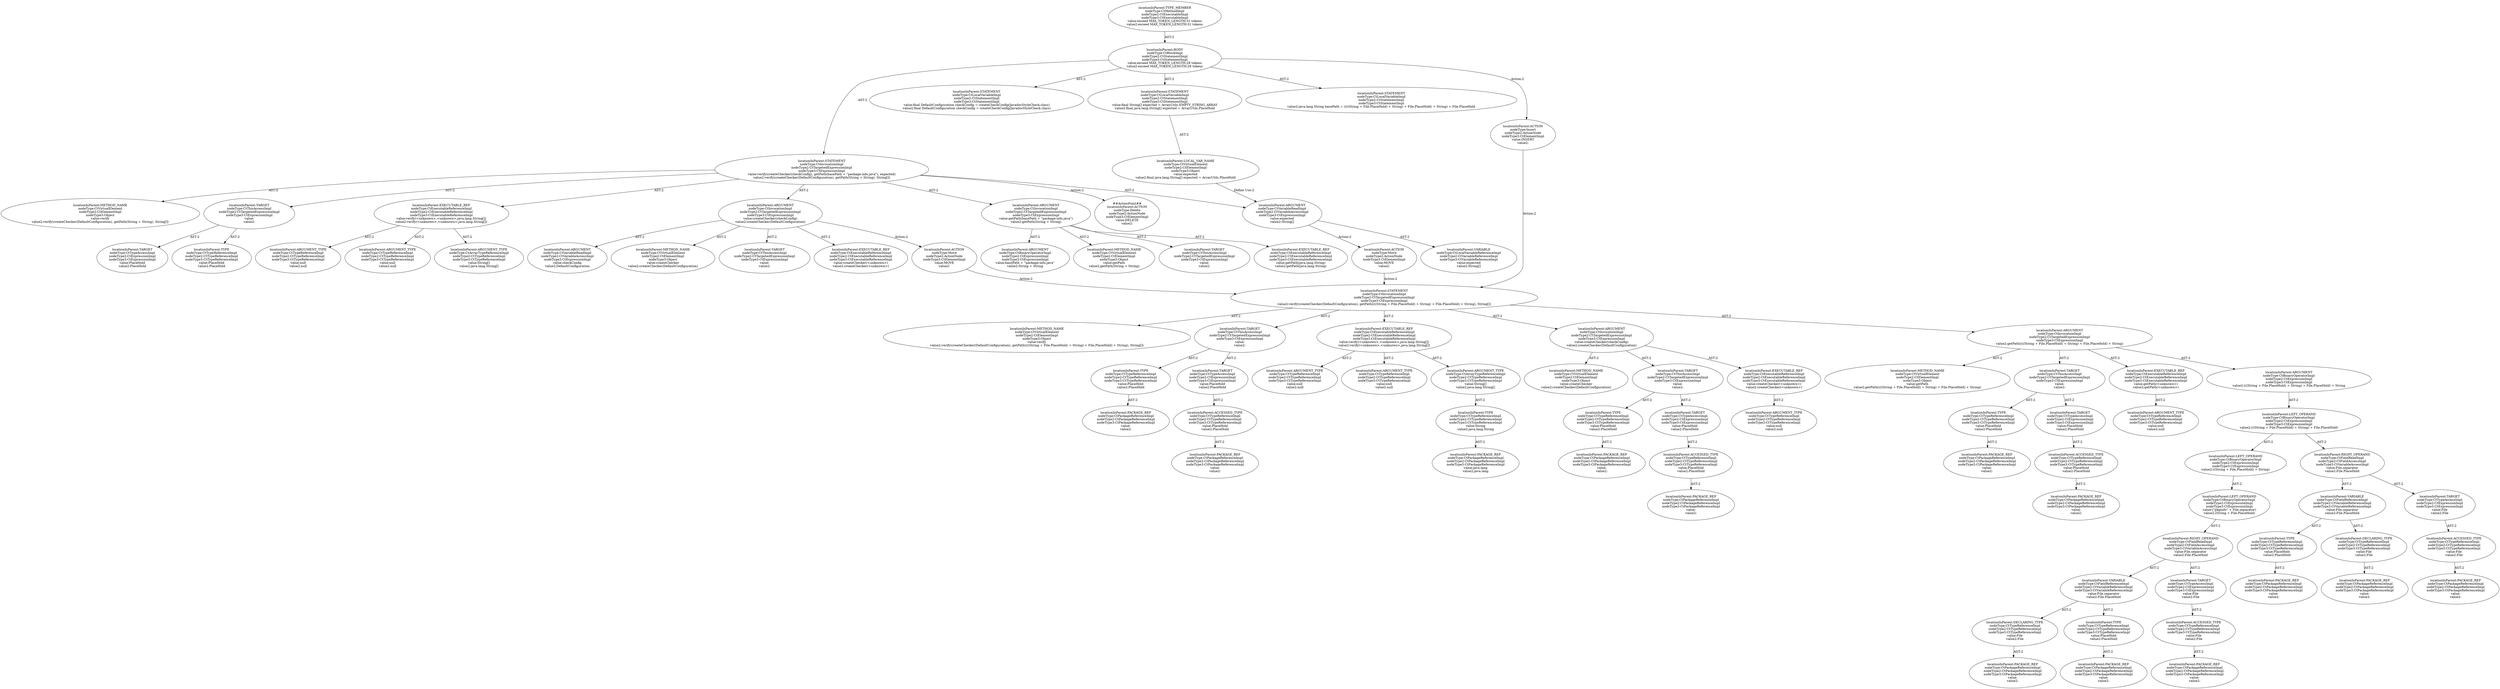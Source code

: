 digraph "Pattern" {
0 [label="##ActionPoint##
locationInParent:ACTION
nodeType:Delete
nodeType2:ActionNode
nodeType3:CtElementImpl
value:DELETE
value2:" shape=ellipse]
1 [label="locationInParent:STATEMENT
nodeType:CtInvocationImpl
nodeType2:CtTargetedExpressionImpl
nodeType3:CtExpressionImpl
value:verify(createChecker(checkConfig), getPath(basePath + \"package-info.java\"), expected)
value2:verify(createChecker(DefaultConfiguration), getPath(String + String), String[])" shape=ellipse]
2 [label="locationInParent:BODY
nodeType:CtBlockImpl
nodeType2:CtStatementImpl
nodeType3:CtStatementImpl
value:exceed MAX_TOKEN_LENGTH:28 tokens
value2:exceed MAX_TOKEN_LENGTH:28 tokens" shape=ellipse]
3 [label="locationInParent:TYPE_MEMBER
nodeType:CtMethodImpl
nodeType2:CtExecutableImpl
nodeType3:CtExecutableImpl
value:exceed MAX_TOKEN_LENGTH:31 tokens
value2:exceed MAX_TOKEN_LENGTH:31 tokens" shape=ellipse]
4 [label="locationInParent:STATEMENT
nodeType:CtLocalVariableImpl
nodeType2:CtStatementImpl
nodeType3:CtStatementImpl
value:final DefaultConfiguration checkConfig = createCheckConfig(JavadocStyleCheck.class)
value2:final DefaultConfiguration checkConfig = createCheckConfig(JavadocStyleCheck.class)" shape=ellipse]
5 [label="locationInParent:STATEMENT
nodeType:CtLocalVariableImpl
nodeType2:CtStatementImpl
nodeType3:CtStatementImpl
value:final String[] expected = ArrayUtils.EMPTY_STRING_ARRAY
value2:final java.lang.String[] expected = ArrayUtils.PlaceHold" shape=ellipse]
6 [label="locationInParent:STATEMENT
nodeType:CtLocalVariableImpl
nodeType2:CtStatementImpl
nodeType3:CtStatementImpl
value2:java.lang.String basePath = ((((String + File.PlaceHold) + String) + File.PlaceHold) + String) + File.PlaceHold" shape=ellipse]
7 [label="locationInParent:ACTION
nodeType:Insert
nodeType2:ActionNode
nodeType3:CtElementImpl
value:INSERT
value2:" shape=ellipse]
8 [label="locationInParent:STATEMENT
nodeType:CtInvocationImpl
nodeType2:CtTargetedExpressionImpl
nodeType3:CtExpressionImpl
value2:verify(createChecker(DefaultConfiguration), getPath((((String + File.PlaceHold) + String) + File.PlaceHold) + String), String[])" shape=ellipse]
9 [label="locationInParent:METHOD_NAME
nodeType:CtVirtualElement
nodeType2:CtElementImpl
nodeType3:Object
value:verify
value2:verify(createChecker(DefaultConfiguration), getPath((((String + File.PlaceHold) + String) + File.PlaceHold) + String), String[])" shape=ellipse]
10 [label="locationInParent:TARGET
nodeType:CtThisAccessImpl
nodeType2:CtTargetedExpressionImpl
nodeType3:CtExpressionImpl
value:
value2:" shape=ellipse]
11 [label="locationInParent:TYPE
nodeType:CtTypeReferenceImpl
nodeType2:CtTypeReferenceImpl
nodeType3:CtTypeReferenceImpl
value:PlaceHold
value2:PlaceHold" shape=ellipse]
12 [label="locationInParent:PACKAGE_REF
nodeType:CtPackageReferenceImpl
nodeType2:CtPackageReferenceImpl
nodeType3:CtPackageReferenceImpl
value:
value2:" shape=ellipse]
13 [label="locationInParent:TARGET
nodeType:CtTypeAccessImpl
nodeType2:CtExpressionImpl
nodeType3:CtExpressionImpl
value:PlaceHold
value2:PlaceHold" shape=ellipse]
14 [label="locationInParent:ACCESSED_TYPE
nodeType:CtTypeReferenceImpl
nodeType2:CtTypeReferenceImpl
nodeType3:CtTypeReferenceImpl
value:PlaceHold
value2:PlaceHold" shape=ellipse]
15 [label="locationInParent:PACKAGE_REF
nodeType:CtPackageReferenceImpl
nodeType2:CtPackageReferenceImpl
nodeType3:CtPackageReferenceImpl
value:
value2:" shape=ellipse]
16 [label="locationInParent:EXECUTABLE_REF
nodeType:CtExecutableReferenceImpl
nodeType2:CtExecutableReferenceImpl
nodeType3:CtExecutableReferenceImpl
value:verify(<unknown>,<unknown>,java.lang.String[])
value2:verify(<unknown>,<unknown>,java.lang.String[])" shape=ellipse]
17 [label="locationInParent:ARGUMENT_TYPE
nodeType:CtTypeReferenceImpl
nodeType2:CtTypeReferenceImpl
nodeType3:CtTypeReferenceImpl
value:null
value2:null" shape=ellipse]
18 [label="locationInParent:ARGUMENT_TYPE
nodeType:CtTypeReferenceImpl
nodeType2:CtTypeReferenceImpl
nodeType3:CtTypeReferenceImpl
value:null
value2:null" shape=ellipse]
19 [label="locationInParent:ARGUMENT_TYPE
nodeType:CtArrayTypeReferenceImpl
nodeType2:CtTypeReferenceImpl
nodeType3:CtTypeReferenceImpl
value:String[]
value2:java.lang.String[]" shape=ellipse]
20 [label="locationInParent:TYPE
nodeType:CtTypeReferenceImpl
nodeType2:CtTypeReferenceImpl
nodeType3:CtTypeReferenceImpl
value:String
value2:java.lang.String" shape=ellipse]
21 [label="locationInParent:PACKAGE_REF
nodeType:CtPackageReferenceImpl
nodeType2:CtPackageReferenceImpl
nodeType3:CtPackageReferenceImpl
value:java.lang
value2:java.lang" shape=ellipse]
22 [label="locationInParent:ARGUMENT
nodeType:CtInvocationImpl
nodeType2:CtTargetedExpressionImpl
nodeType3:CtExpressionImpl
value:createChecker(checkConfig)
value2:createChecker(DefaultConfiguration)" shape=ellipse]
23 [label="locationInParent:METHOD_NAME
nodeType:CtVirtualElement
nodeType2:CtElementImpl
nodeType3:Object
value:createChecker
value2:createChecker(DefaultConfiguration)" shape=ellipse]
24 [label="locationInParent:TARGET
nodeType:CtThisAccessImpl
nodeType2:CtTargetedExpressionImpl
nodeType3:CtExpressionImpl
value:
value2:" shape=ellipse]
25 [label="locationInParent:TYPE
nodeType:CtTypeReferenceImpl
nodeType2:CtTypeReferenceImpl
nodeType3:CtTypeReferenceImpl
value:PlaceHold
value2:PlaceHold" shape=ellipse]
26 [label="locationInParent:PACKAGE_REF
nodeType:CtPackageReferenceImpl
nodeType2:CtPackageReferenceImpl
nodeType3:CtPackageReferenceImpl
value:
value2:" shape=ellipse]
27 [label="locationInParent:TARGET
nodeType:CtTypeAccessImpl
nodeType2:CtExpressionImpl
nodeType3:CtExpressionImpl
value:PlaceHold
value2:PlaceHold" shape=ellipse]
28 [label="locationInParent:ACCESSED_TYPE
nodeType:CtTypeReferenceImpl
nodeType2:CtTypeReferenceImpl
nodeType3:CtTypeReferenceImpl
value:PlaceHold
value2:PlaceHold" shape=ellipse]
29 [label="locationInParent:PACKAGE_REF
nodeType:CtPackageReferenceImpl
nodeType2:CtPackageReferenceImpl
nodeType3:CtPackageReferenceImpl
value:
value2:" shape=ellipse]
30 [label="locationInParent:EXECUTABLE_REF
nodeType:CtExecutableReferenceImpl
nodeType2:CtExecutableReferenceImpl
nodeType3:CtExecutableReferenceImpl
value:createChecker(<unknown>)
value2:createChecker(<unknown>)" shape=ellipse]
31 [label="locationInParent:ARGUMENT_TYPE
nodeType:CtTypeReferenceImpl
nodeType2:CtTypeReferenceImpl
nodeType3:CtTypeReferenceImpl
value:null
value2:null" shape=ellipse]
32 [label="locationInParent:ARGUMENT
nodeType:CtVariableReadImpl
nodeType2:CtVariableAccessImpl
nodeType3:CtExpressionImpl
value:checkConfig
value2:DefaultConfiguration" shape=ellipse]
33 [label="locationInParent:ARGUMENT
nodeType:CtInvocationImpl
nodeType2:CtTargetedExpressionImpl
nodeType3:CtExpressionImpl
value2:getPath((((String + File.PlaceHold) + String) + File.PlaceHold) + String)" shape=ellipse]
34 [label="locationInParent:METHOD_NAME
nodeType:CtVirtualElement
nodeType2:CtElementImpl
nodeType3:Object
value:getPath
value2:getPath((((String + File.PlaceHold) + String) + File.PlaceHold) + String)" shape=ellipse]
35 [label="locationInParent:TARGET
nodeType:CtThisAccessImpl
nodeType2:CtTargetedExpressionImpl
nodeType3:CtExpressionImpl
value:
value2:" shape=ellipse]
36 [label="locationInParent:TYPE
nodeType:CtTypeReferenceImpl
nodeType2:CtTypeReferenceImpl
nodeType3:CtTypeReferenceImpl
value:PlaceHold
value2:PlaceHold" shape=ellipse]
37 [label="locationInParent:PACKAGE_REF
nodeType:CtPackageReferenceImpl
nodeType2:CtPackageReferenceImpl
nodeType3:CtPackageReferenceImpl
value:
value2:" shape=ellipse]
38 [label="locationInParent:TARGET
nodeType:CtTypeAccessImpl
nodeType2:CtExpressionImpl
nodeType3:CtExpressionImpl
value:PlaceHold
value2:PlaceHold" shape=ellipse]
39 [label="locationInParent:ACCESSED_TYPE
nodeType:CtTypeReferenceImpl
nodeType2:CtTypeReferenceImpl
nodeType3:CtTypeReferenceImpl
value:PlaceHold
value2:PlaceHold" shape=ellipse]
40 [label="locationInParent:PACKAGE_REF
nodeType:CtPackageReferenceImpl
nodeType2:CtPackageReferenceImpl
nodeType3:CtPackageReferenceImpl
value:
value2:" shape=ellipse]
41 [label="locationInParent:EXECUTABLE_REF
nodeType:CtExecutableReferenceImpl
nodeType2:CtExecutableReferenceImpl
nodeType3:CtExecutableReferenceImpl
value:getPath(<unknown>)
value2:getPath(<unknown>)" shape=ellipse]
42 [label="locationInParent:ARGUMENT_TYPE
nodeType:CtTypeReferenceImpl
nodeType2:CtTypeReferenceImpl
nodeType3:CtTypeReferenceImpl
value:null
value2:null" shape=ellipse]
43 [label="locationInParent:ARGUMENT
nodeType:CtBinaryOperatorImpl
nodeType2:CtExpressionImpl
nodeType3:CtExpressionImpl
value2:(((String + File.PlaceHold) + String) + File.PlaceHold) + String" shape=ellipse]
44 [label="locationInParent:LEFT_OPERAND
nodeType:CtBinaryOperatorImpl
nodeType2:CtExpressionImpl
nodeType3:CtExpressionImpl
value2:(((String + File.PlaceHold) + String) + File.PlaceHold)" shape=ellipse]
45 [label="locationInParent:LEFT_OPERAND
nodeType:CtBinaryOperatorImpl
nodeType2:CtExpressionImpl
nodeType3:CtExpressionImpl
value2:((String + File.PlaceHold) + String)" shape=ellipse]
46 [label="locationInParent:LEFT_OPERAND
nodeType:CtBinaryOperatorImpl
nodeType2:CtExpressionImpl
nodeType3:CtExpressionImpl
value:(\"pkginfo\" + File.separator)
value2:(String + File.PlaceHold)" shape=ellipse]
47 [label="locationInParent:RIGHT_OPERAND
nodeType:CtFieldReadImpl
nodeType2:CtFieldAccessImpl
nodeType3:CtVariableAccessImpl
value:File.separator
value2:File.PlaceHold" shape=ellipse]
48 [label="locationInParent:TARGET
nodeType:CtTypeAccessImpl
nodeType2:CtExpressionImpl
nodeType3:CtExpressionImpl
value:File
value2:File" shape=ellipse]
49 [label="locationInParent:ACCESSED_TYPE
nodeType:CtTypeReferenceImpl
nodeType2:CtTypeReferenceImpl
nodeType3:CtTypeReferenceImpl
value:File
value2:File" shape=ellipse]
50 [label="locationInParent:PACKAGE_REF
nodeType:CtPackageReferenceImpl
nodeType2:CtPackageReferenceImpl
nodeType3:CtPackageReferenceImpl
value:
value2:" shape=ellipse]
51 [label="locationInParent:VARIABLE
nodeType:CtFieldReferenceImpl
nodeType2:CtVariableReferenceImpl
nodeType3:CtVariableReferenceImpl
value:File.separator
value2:File.PlaceHold" shape=ellipse]
52 [label="locationInParent:DECLARING_TYPE
nodeType:CtTypeReferenceImpl
nodeType2:CtTypeReferenceImpl
nodeType3:CtTypeReferenceImpl
value:File
value2:File" shape=ellipse]
53 [label="locationInParent:PACKAGE_REF
nodeType:CtPackageReferenceImpl
nodeType2:CtPackageReferenceImpl
nodeType3:CtPackageReferenceImpl
value:
value2:" shape=ellipse]
54 [label="locationInParent:TYPE
nodeType:CtTypeReferenceImpl
nodeType2:CtTypeReferenceImpl
nodeType3:CtTypeReferenceImpl
value:PlaceHold
value2:PlaceHold" shape=ellipse]
55 [label="locationInParent:PACKAGE_REF
nodeType:CtPackageReferenceImpl
nodeType2:CtPackageReferenceImpl
nodeType3:CtPackageReferenceImpl
value:
value2:" shape=ellipse]
56 [label="locationInParent:RIGHT_OPERAND
nodeType:CtFieldReadImpl
nodeType2:CtFieldAccessImpl
nodeType3:CtVariableAccessImpl
value:File.separator
value2:File.PlaceHold" shape=ellipse]
57 [label="locationInParent:TARGET
nodeType:CtTypeAccessImpl
nodeType2:CtExpressionImpl
nodeType3:CtExpressionImpl
value:File
value2:File" shape=ellipse]
58 [label="locationInParent:ACCESSED_TYPE
nodeType:CtTypeReferenceImpl
nodeType2:CtTypeReferenceImpl
nodeType3:CtTypeReferenceImpl
value:File
value2:File" shape=ellipse]
59 [label="locationInParent:PACKAGE_REF
nodeType:CtPackageReferenceImpl
nodeType2:CtPackageReferenceImpl
nodeType3:CtPackageReferenceImpl
value:
value2:" shape=ellipse]
60 [label="locationInParent:VARIABLE
nodeType:CtFieldReferenceImpl
nodeType2:CtVariableReferenceImpl
nodeType3:CtVariableReferenceImpl
value:File.separator
value2:File.PlaceHold" shape=ellipse]
61 [label="locationInParent:DECLARING_TYPE
nodeType:CtTypeReferenceImpl
nodeType2:CtTypeReferenceImpl
nodeType3:CtTypeReferenceImpl
value:File
value2:File" shape=ellipse]
62 [label="locationInParent:PACKAGE_REF
nodeType:CtPackageReferenceImpl
nodeType2:CtPackageReferenceImpl
nodeType3:CtPackageReferenceImpl
value:
value2:" shape=ellipse]
63 [label="locationInParent:TYPE
nodeType:CtTypeReferenceImpl
nodeType2:CtTypeReferenceImpl
nodeType3:CtTypeReferenceImpl
value:PlaceHold
value2:PlaceHold" shape=ellipse]
64 [label="locationInParent:PACKAGE_REF
nodeType:CtPackageReferenceImpl
nodeType2:CtPackageReferenceImpl
nodeType3:CtPackageReferenceImpl
value:
value2:" shape=ellipse]
65 [label="locationInParent:ARGUMENT
nodeType:CtVariableReadImpl
nodeType2:CtVariableAccessImpl
nodeType3:CtExpressionImpl
value:expected
value2:String[]" shape=ellipse]
66 [label="locationInParent:METHOD_NAME
nodeType:CtVirtualElement
nodeType2:CtElementImpl
nodeType3:Object
value:verify
value2:verify(createChecker(DefaultConfiguration), getPath(String + String), String[])" shape=ellipse]
67 [label="locationInParent:TARGET
nodeType:CtThisAccessImpl
nodeType2:CtTargetedExpressionImpl
nodeType3:CtExpressionImpl
value:
value2:" shape=ellipse]
68 [label="locationInParent:TYPE
nodeType:CtTypeReferenceImpl
nodeType2:CtTypeReferenceImpl
nodeType3:CtTypeReferenceImpl
value:PlaceHold
value2:PlaceHold" shape=ellipse]
69 [label="locationInParent:TARGET
nodeType:CtTypeAccessImpl
nodeType2:CtExpressionImpl
nodeType3:CtExpressionImpl
value:PlaceHold
value2:PlaceHold" shape=ellipse]
70 [label="locationInParent:EXECUTABLE_REF
nodeType:CtExecutableReferenceImpl
nodeType2:CtExecutableReferenceImpl
nodeType3:CtExecutableReferenceImpl
value:verify(<unknown>,<unknown>,java.lang.String[])
value2:verify(<unknown>,<unknown>,java.lang.String[])" shape=ellipse]
71 [label="locationInParent:ARGUMENT_TYPE
nodeType:CtTypeReferenceImpl
nodeType2:CtTypeReferenceImpl
nodeType3:CtTypeReferenceImpl
value:null
value2:null" shape=ellipse]
72 [label="locationInParent:ARGUMENT_TYPE
nodeType:CtTypeReferenceImpl
nodeType2:CtTypeReferenceImpl
nodeType3:CtTypeReferenceImpl
value:null
value2:null" shape=ellipse]
73 [label="locationInParent:ARGUMENT_TYPE
nodeType:CtArrayTypeReferenceImpl
nodeType2:CtTypeReferenceImpl
nodeType3:CtTypeReferenceImpl
value:String[]
value2:java.lang.String[]" shape=ellipse]
74 [label="locationInParent:ARGUMENT
nodeType:CtInvocationImpl
nodeType2:CtTargetedExpressionImpl
nodeType3:CtExpressionImpl
value:createChecker(checkConfig)
value2:createChecker(DefaultConfiguration)" shape=ellipse]
75 [label="locationInParent:METHOD_NAME
nodeType:CtVirtualElement
nodeType2:CtElementImpl
nodeType3:Object
value:createChecker
value2:createChecker(DefaultConfiguration)" shape=ellipse]
76 [label="locationInParent:TARGET
nodeType:CtThisAccessImpl
nodeType2:CtTargetedExpressionImpl
nodeType3:CtExpressionImpl
value:
value2:" shape=ellipse]
77 [label="locationInParent:EXECUTABLE_REF
nodeType:CtExecutableReferenceImpl
nodeType2:CtExecutableReferenceImpl
nodeType3:CtExecutableReferenceImpl
value:createChecker(<unknown>)
value2:createChecker(<unknown>)" shape=ellipse]
78 [label="locationInParent:ACTION
nodeType:Move
nodeType2:ActionNode
nodeType3:CtElementImpl
value:MOVE
value2:" shape=ellipse]
79 [label="locationInParent:ARGUMENT
nodeType:CtInvocationImpl
nodeType2:CtTargetedExpressionImpl
nodeType3:CtExpressionImpl
value:getPath(basePath + \"package-info.java\")
value2:getPath(String + String)" shape=ellipse]
80 [label="locationInParent:METHOD_NAME
nodeType:CtVirtualElement
nodeType2:CtElementImpl
nodeType3:Object
value:getPath
value2:getPath(String + String)" shape=ellipse]
81 [label="locationInParent:TARGET
nodeType:CtThisAccessImpl
nodeType2:CtTargetedExpressionImpl
nodeType3:CtExpressionImpl
value:
value2:" shape=ellipse]
82 [label="locationInParent:EXECUTABLE_REF
nodeType:CtExecutableReferenceImpl
nodeType2:CtExecutableReferenceImpl
nodeType3:CtExecutableReferenceImpl
value:getPath(java.lang.String)
value2:getPath(java.lang.String)" shape=ellipse]
83 [label="locationInParent:ARGUMENT
nodeType:CtBinaryOperatorImpl
nodeType2:CtExpressionImpl
nodeType3:CtExpressionImpl
value:basePath + \"package-info.java\"
value2:String + String" shape=ellipse]
84 [label="locationInParent:LOCAL_VAR_NAME
nodeType:CtVirtualElement
nodeType2:CtElementImpl
nodeType3:Object
value:expected
value2:final java.lang.String[] expected = ArrayUtils.PlaceHold" shape=ellipse]
85 [label="locationInParent:VARIABLE
nodeType:CtLocalVariableReferenceImpl
nodeType2:CtVariableReferenceImpl
nodeType3:CtVariableReferenceImpl
value:expected
value2:String[]" shape=ellipse]
86 [label="locationInParent:ACTION
nodeType:Move
nodeType2:ActionNode
nodeType3:CtElementImpl
value:MOVE
value2:" shape=ellipse]
1 -> 0 [label="Action:2"];
1 -> 66 [label="AST:2"];
1 -> 67 [label="AST:2"];
1 -> 70 [label="AST:2"];
1 -> 74 [label="AST:2"];
1 -> 79 [label="AST:2"];
1 -> 65 [label="AST:2"];
2 -> 1 [label="AST:2"];
2 -> 4 [label="AST:2"];
2 -> 5 [label="AST:2"];
2 -> 6 [label="AST:2"];
2 -> 7 [label="Action:2"];
3 -> 2 [label="AST:2"];
5 -> 84 [label="AST:2"];
7 -> 8 [label="Action:2"];
8 -> 9 [label="AST:2"];
8 -> 10 [label="AST:2"];
8 -> 16 [label="AST:2"];
8 -> 22 [label="AST:2"];
8 -> 33 [label="AST:2"];
10 -> 11 [label="AST:2"];
10 -> 13 [label="AST:2"];
11 -> 12 [label="AST:2"];
13 -> 14 [label="AST:2"];
14 -> 15 [label="AST:2"];
16 -> 17 [label="AST:2"];
16 -> 18 [label="AST:2"];
16 -> 19 [label="AST:2"];
19 -> 20 [label="AST:2"];
20 -> 21 [label="AST:2"];
22 -> 23 [label="AST:2"];
22 -> 24 [label="AST:2"];
22 -> 30 [label="AST:2"];
24 -> 25 [label="AST:2"];
24 -> 27 [label="AST:2"];
25 -> 26 [label="AST:2"];
27 -> 28 [label="AST:2"];
28 -> 29 [label="AST:2"];
30 -> 31 [label="AST:2"];
33 -> 34 [label="AST:2"];
33 -> 35 [label="AST:2"];
33 -> 41 [label="AST:2"];
33 -> 43 [label="AST:2"];
35 -> 36 [label="AST:2"];
35 -> 38 [label="AST:2"];
36 -> 37 [label="AST:2"];
38 -> 39 [label="AST:2"];
39 -> 40 [label="AST:2"];
41 -> 42 [label="AST:2"];
43 -> 44 [label="AST:2"];
44 -> 45 [label="AST:2"];
44 -> 56 [label="AST:2"];
45 -> 46 [label="AST:2"];
46 -> 47 [label="AST:2"];
47 -> 48 [label="AST:2"];
47 -> 51 [label="AST:2"];
48 -> 49 [label="AST:2"];
49 -> 50 [label="AST:2"];
51 -> 52 [label="AST:2"];
51 -> 54 [label="AST:2"];
52 -> 53 [label="AST:2"];
54 -> 55 [label="AST:2"];
56 -> 57 [label="AST:2"];
56 -> 60 [label="AST:2"];
57 -> 58 [label="AST:2"];
58 -> 59 [label="AST:2"];
60 -> 61 [label="AST:2"];
60 -> 63 [label="AST:2"];
61 -> 62 [label="AST:2"];
63 -> 64 [label="AST:2"];
65 -> 85 [label="AST:2"];
65 -> 86 [label="Action:2"];
67 -> 68 [label="AST:2"];
67 -> 69 [label="AST:2"];
70 -> 71 [label="AST:2"];
70 -> 72 [label="AST:2"];
70 -> 73 [label="AST:2"];
74 -> 32 [label="AST:2"];
74 -> 75 [label="AST:2"];
74 -> 76 [label="AST:2"];
74 -> 77 [label="AST:2"];
74 -> 78 [label="Action:2"];
78 -> 8 [label="Action:2"];
79 -> 80 [label="AST:2"];
79 -> 81 [label="AST:2"];
79 -> 82 [label="AST:2"];
79 -> 83 [label="AST:2"];
84 -> 65 [label="Define Use:2"];
86 -> 8 [label="Action:2"];
}